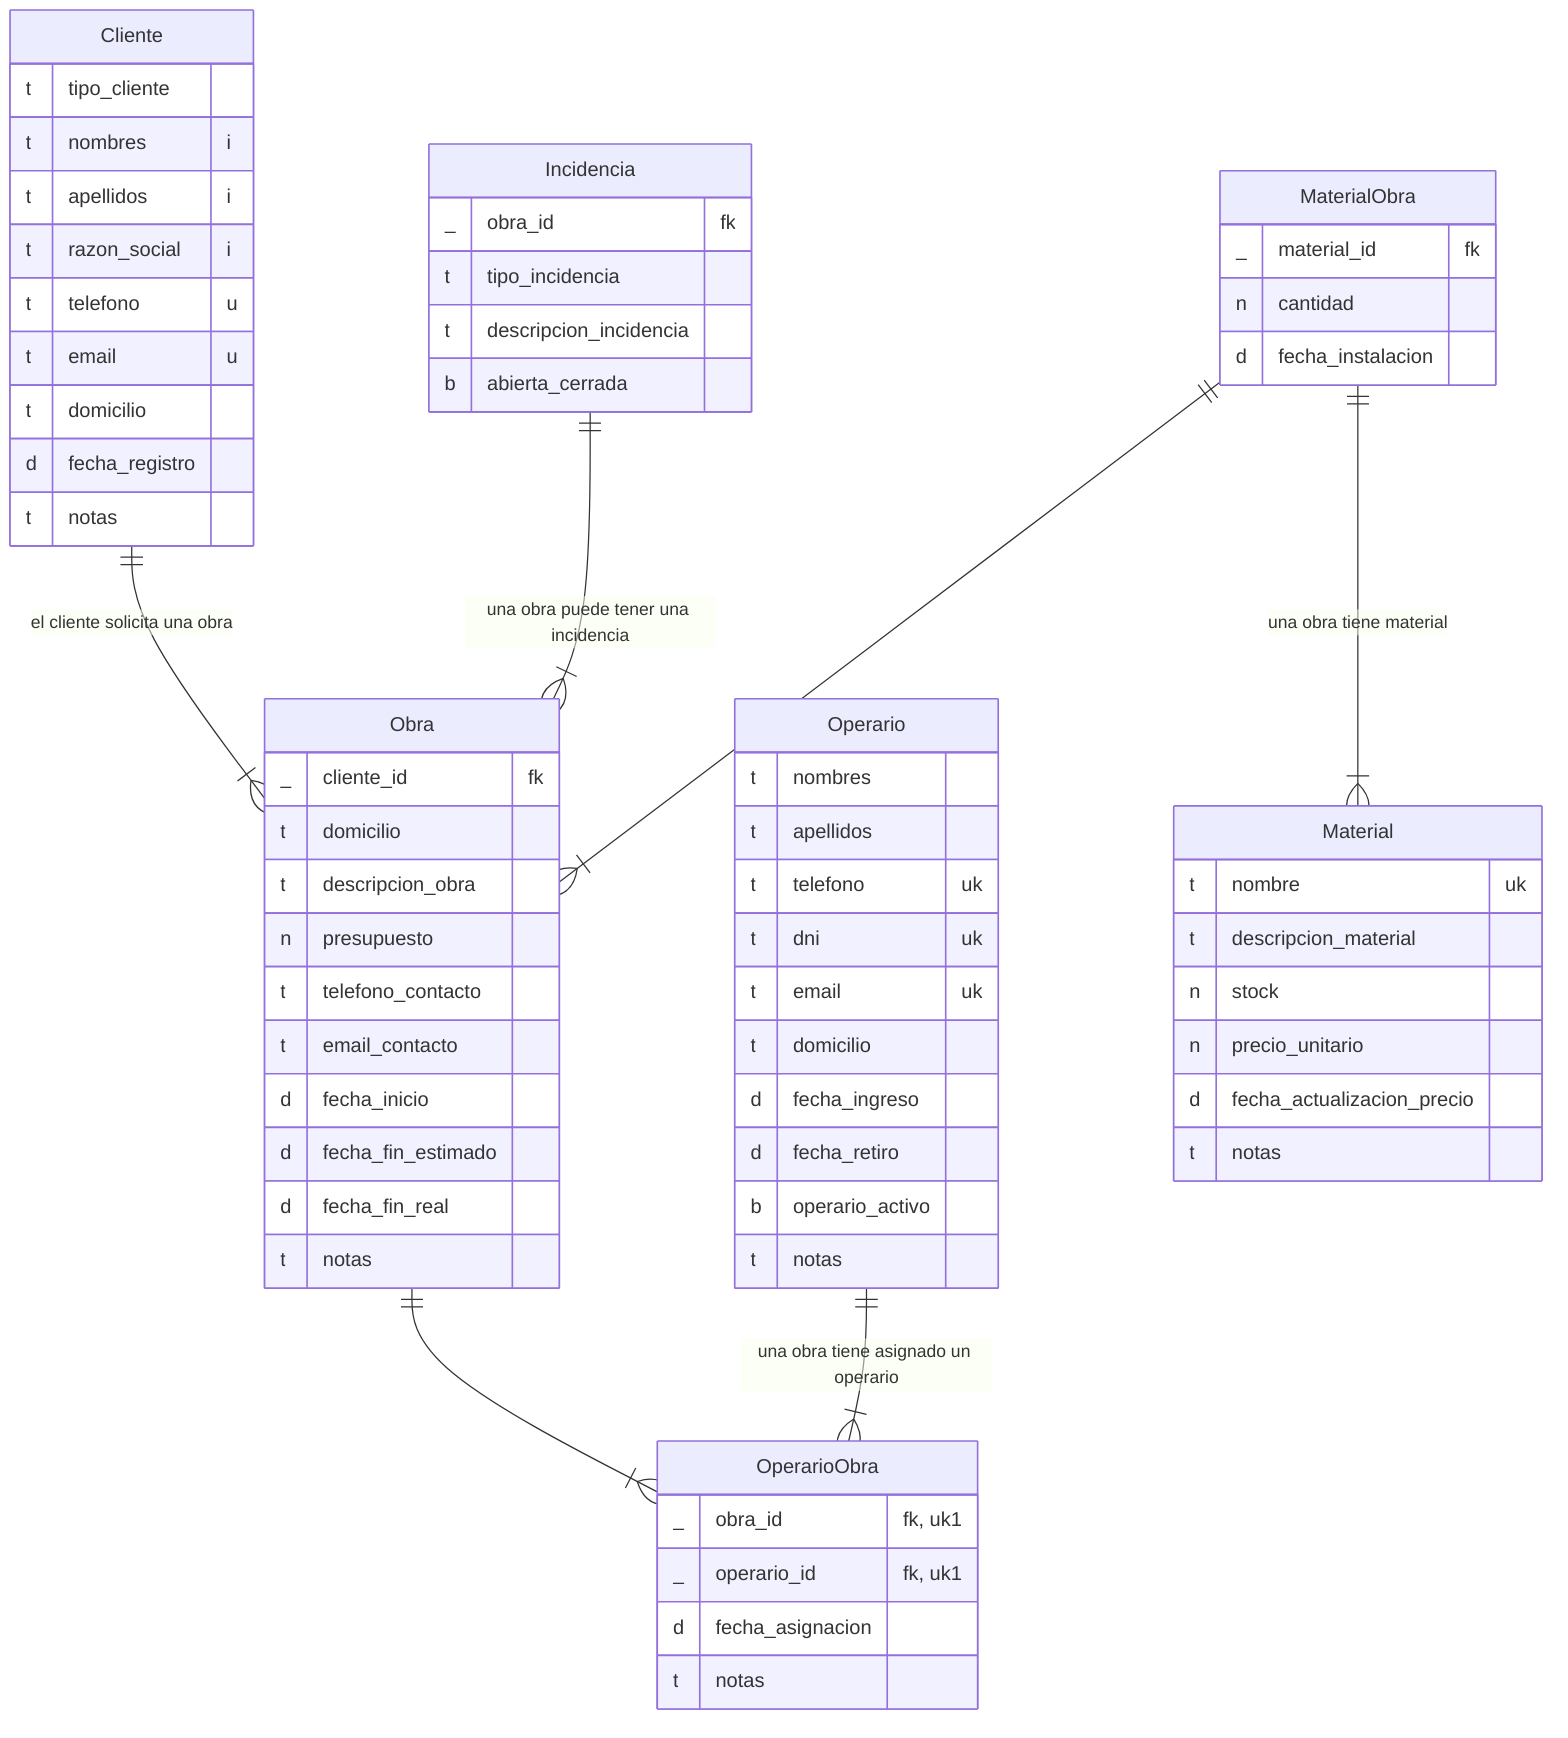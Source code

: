 erDiagram
    Cliente {
        t tipo_cliente 
        t nombres "i"
        t apellidos "i"
        t razon_social "i"
        t telefono "u"
        t email "u"
        t domicilio
        d fecha_registro
        t notas
    }

    Obra {
        _ cliente_id "fk"
        t domicilio
        t descripcion_obra
        n presupuesto
        t telefono_contacto
        t email_contacto
        d fecha_inicio
        d fecha_fin_estimado
        d fecha_fin_real
        t notas
    }

    Cliente ||--|{ Obra : "el cliente solicita una obra"

    Incidencia {
        _ obra_id "fk"
        t tipo_incidencia
        t descripcion_incidencia
        b abierta_cerrada
    }

    Incidencia ||--|{ Obra : "una obra puede tener una incidencia"

    Operario {
        t nombres
        t apellidos
        t telefono "uk"
        t dni "uk"
        t email "uk"
        t domicilio
        d fecha_ingreso
        d fecha_retiro
        b operario_activo
        t notas
    }

    OperarioObra {
        _ obra_id "fk, uk1"
        _ operario_id "fk, uk1"
        d fecha_asignacion
        t notas
    }
    
    Obra ||--|{ OperarioObra : ""
    Operario ||--|{ OperarioObra : "una obra tiene asignado un operario"
        
    Material {
        t nombre "uk"
        t descripcion_material
        n stock
        n precio_unitario
        d fecha_actualizacion_precio
        t notas
    }

    MaterialObra {
        _ material_id "fk"
        n cantidad
        d fecha_instalacion
    }

    MaterialObra ||--|{ Obra : ""
    MaterialObra ||--|{ Material : "una obra tiene material"